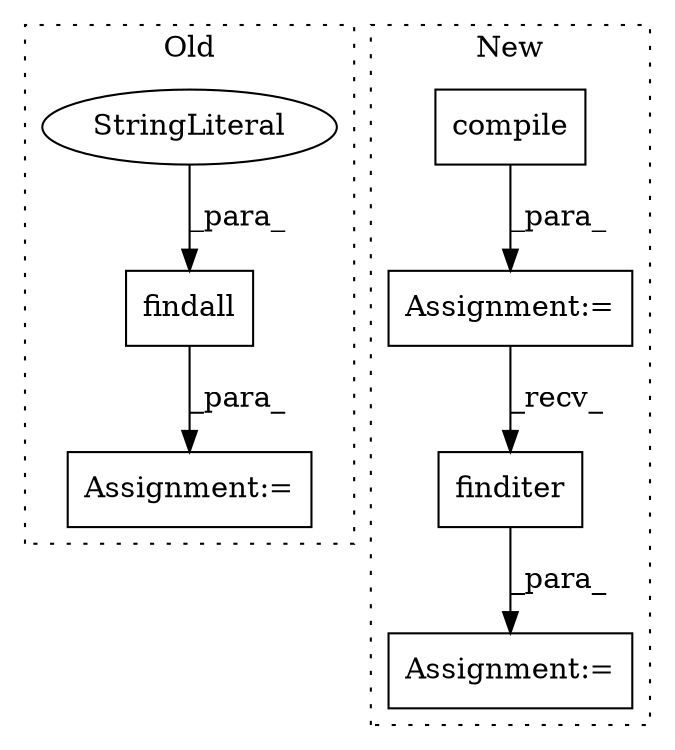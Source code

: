 digraph G {
subgraph cluster0 {
1 [label="findall" a="32" s="3780,4017" l="8,1" shape="box"];
4 [label="StringLiteral" a="45" s="3788" l="201" shape="ellipse"];
5 [label="Assignment:=" a="7" s="4024,4099" l="53,2" shape="box"];
label = "Old";
style="dotted";
}
subgraph cluster1 {
2 [label="finditer" a="32" s="4180,4208" l="9,1" shape="box"];
3 [label="compile" a="32" s="3917,4088" l="8,1" shape="box"];
6 [label="Assignment:=" a="7" s="3913" l="1" shape="box"];
7 [label="Assignment:=" a="7" s="4095,4209" l="53,2" shape="box"];
label = "New";
style="dotted";
}
1 -> 5 [label="_para_"];
2 -> 7 [label="_para_"];
3 -> 6 [label="_para_"];
4 -> 1 [label="_para_"];
6 -> 2 [label="_recv_"];
}